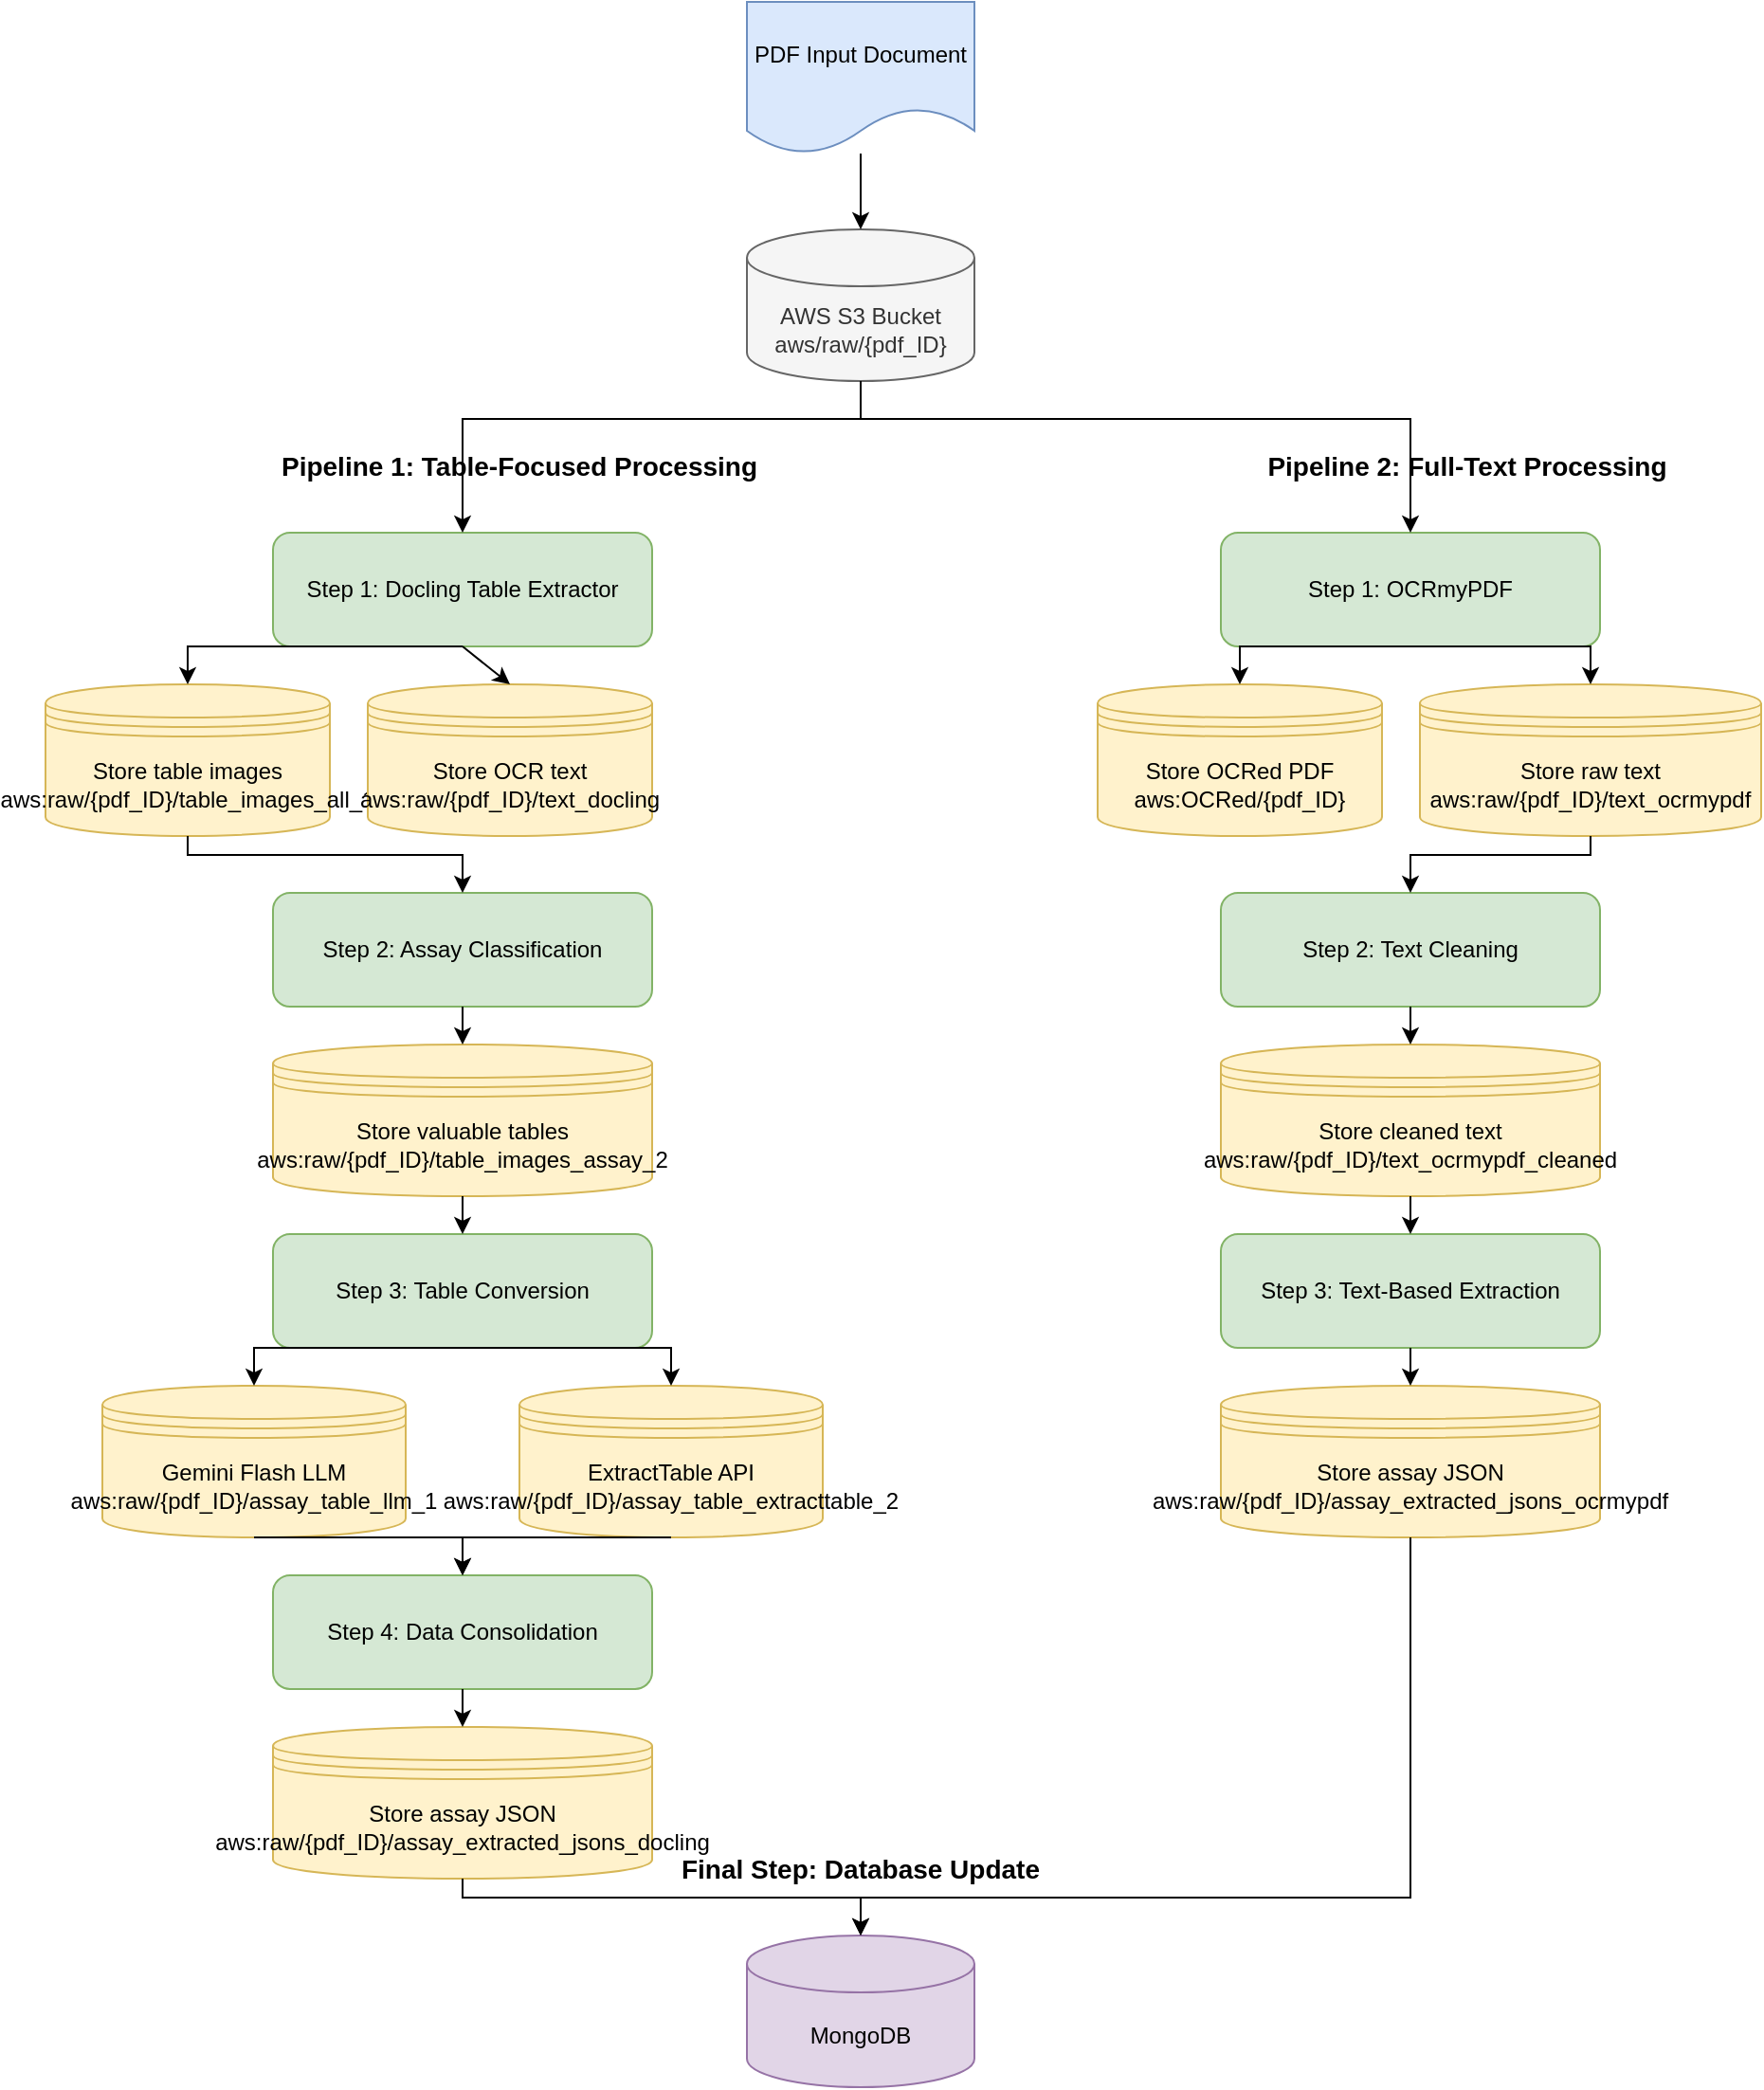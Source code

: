 <mxfile version="26.2.13">
  <diagram name="Page-1" id="o3xoMrXa8BA1_J5cKizc">
    <mxGraphModel dx="1434" dy="790" grid="1" gridSize="10" guides="1" tooltips="1" connect="1" arrows="1" fold="1" page="1" pageScale="1" pageWidth="1100" pageHeight="850" math="0" shadow="0">
      <root>
        <mxCell id="0" />
        <mxCell id="1" parent="0" />
        <mxCell id="2" value="PDF Input Document" style="shape=document;whiteSpace=wrap;html=1;boundedLbl=1;fillColor=#dae8fc;strokeColor=#6c8ebf;" vertex="1" parent="1">
          <mxGeometry x="450" y="40" width="120" height="80" as="geometry" />
        </mxCell>
        <mxCell id="3" value="AWS S3 Bucket&lt;br&gt;aws/raw/{pdf_ID}" style="shape=cylinder3;whiteSpace=wrap;html=1;boundedLbl=1;backgroundOutline=1;size=15;fillColor=#f5f5f5;fontColor=#333333;strokeColor=#666666;" vertex="1" parent="1">
          <mxGeometry x="450" y="160" width="120" height="80" as="geometry" />
        </mxCell>
        <mxCell id="4" value="" style="endArrow=classic;html=1;rounded=0;exitX=0.5;exitY=1;exitDx=0;exitDy=0;entryX=0.5;entryY=0;entryDx=0;entryDy=0;entryPerimeter=0;" edge="1" parent="1" source="2" target="3">
          <mxGeometry width="50" height="50" relative="1" as="geometry">
            <mxPoint x="530" y="440" as="sourcePoint" />
            <mxPoint x="580" y="390" as="targetPoint" />
          </mxGeometry>
        </mxCell>
        <mxCell id="5" value="Pipeline 1: Table-Focused Processing" style="text;html=1;strokeColor=none;fillColor=none;align=center;verticalAlign=middle;whiteSpace=wrap;rounded=0;fontSize=14;fontStyle=1" vertex="1" parent="1">
          <mxGeometry x="200" y="270" width="260" height="30" as="geometry" />
        </mxCell>
        <mxCell id="6" value="Pipeline 2: Full-Text Processing" style="text;html=1;strokeColor=none;fillColor=none;align=center;verticalAlign=middle;whiteSpace=wrap;rounded=0;fontSize=14;fontStyle=1" vertex="1" parent="1">
          <mxGeometry x="700" y="270" width="260" height="30" as="geometry" />
        </mxCell>
        <mxCell id="7" value="Step 1: Docling Table Extractor" style="rounded=1;whiteSpace=wrap;html=1;fillColor=#d5e8d4;strokeColor=#82b366;" vertex="1" parent="1">
          <mxGeometry x="200" y="320" width="200" height="60" as="geometry" />
        </mxCell>
        <mxCell id="8" value="Step 1: OCRmyPDF" style="rounded=1;whiteSpace=wrap;html=1;fillColor=#d5e8d4;strokeColor=#82b366;" vertex="1" parent="1">
          <mxGeometry x="700" y="320" width="200" height="60" as="geometry" />
        </mxCell>
        <mxCell id="9" value="" style="endArrow=classic;html=1;rounded=0;exitX=0.5;exitY=1;exitDx=0;exitDy=0;exitPerimeter=0;entryX=0.5;entryY=0;entryDx=0;entryDy=0;" edge="1" parent="1" source="3" target="7">
          <mxGeometry width="50" height="50" relative="1" as="geometry">
            <mxPoint x="530" y="440" as="sourcePoint" />
            <mxPoint x="580" y="390" as="targetPoint" />
            <Array as="points">
              <mxPoint x="510" y="260" />
              <mxPoint x="300" y="260" />
            </Array>
          </mxGeometry>
        </mxCell>
        <mxCell id="10" value="" style="endArrow=classic;html=1;rounded=0;exitX=0.5;exitY=1;exitDx=0;exitDy=0;exitPerimeter=0;entryX=0.5;entryY=0;entryDx=0;entryDy=0;" edge="1" parent="1" source="3" target="8">
          <mxGeometry width="50" height="50" relative="1" as="geometry">
            <mxPoint x="530" y="440" as="sourcePoint" />
            <mxPoint x="580" y="390" as="targetPoint" />
            <Array as="points">
              <mxPoint x="510" y="260" />
              <mxPoint x="800" y="260" />
            </Array>
          </mxGeometry>
        </mxCell>
        <mxCell id="11" value="Store table images&lt;br&gt;aws:raw/{pdf_ID}/table_images_all_1" style="shape=datastore;whiteSpace=wrap;html=1;fillColor=#fff2cc;strokeColor=#d6b656;" vertex="1" parent="1">
          <mxGeometry x="80" y="400" width="150" height="80" as="geometry" />
        </mxCell>
        <mxCell id="12" value="Store OCR text&lt;br&gt;aws:raw/{pdf_ID}/text_docling" style="shape=datastore;whiteSpace=wrap;html=1;fillColor=#fff2cc;strokeColor=#d6b656;" vertex="1" parent="1">
          <mxGeometry x="250" y="400" width="150" height="80" as="geometry" />
        </mxCell>
        <mxCell id="13" value="Store OCRed PDF&lt;br&gt;aws:OCRed/{pdf_ID}" style="shape=datastore;whiteSpace=wrap;html=1;fillColor=#fff2cc;strokeColor=#d6b656;" vertex="1" parent="1">
          <mxGeometry x="635" y="400" width="150" height="80" as="geometry" />
        </mxCell>
        <mxCell id="14" value="Store raw text&lt;br&gt;aws:raw/{pdf_ID}/text_ocrmypdf" style="shape=datastore;whiteSpace=wrap;html=1;fillColor=#fff2cc;strokeColor=#d6b656;" vertex="1" parent="1">
          <mxGeometry x="805" y="400" width="180" height="80" as="geometry" />
        </mxCell>
        <mxCell id="15" value="" style="endArrow=classic;html=1;rounded=0;exitX=0.5;exitY=1;exitDx=0;exitDy=0;entryX=0.5;entryY=0;entryDx=0;entryDy=0;" edge="1" parent="1" source="7" target="11">
          <mxGeometry width="50" height="50" relative="1" as="geometry">
            <mxPoint x="530" y="440" as="sourcePoint" />
            <mxPoint x="580" y="390" as="targetPoint" />
            <Array as="points">
              <mxPoint x="300" y="380" />
              <mxPoint x="155" y="380" />
            </Array>
          </mxGeometry>
        </mxCell>
        <mxCell id="16" value="" style="endArrow=classic;html=1;rounded=0;exitX=0.5;exitY=1;exitDx=0;exitDy=0;entryX=0.5;entryY=0;entryDx=0;entryDy=0;" edge="1" parent="1" source="7" target="12">
          <mxGeometry width="50" height="50" relative="1" as="geometry">
            <mxPoint x="530" y="440" as="sourcePoint" />
            <mxPoint x="580" y="390" as="targetPoint" />
          </mxGeometry>
        </mxCell>
        <mxCell id="17" value="" style="endArrow=classic;html=1;rounded=0;exitX=0.5;exitY=1;exitDx=0;exitDy=0;entryX=0.5;entryY=0;entryDx=0;entryDy=0;" edge="1" parent="1" source="8" target="13">
          <mxGeometry width="50" height="50" relative="1" as="geometry">
            <mxPoint x="530" y="440" as="sourcePoint" />
            <mxPoint x="580" y="390" as="targetPoint" />
            <Array as="points">
              <mxPoint x="800" y="380" />
              <mxPoint x="710" y="380" />
            </Array>
          </mxGeometry>
        </mxCell>
        <mxCell id="18" value="" style="endArrow=classic;html=1;rounded=0;exitX=0.5;exitY=1;exitDx=0;exitDy=0;entryX=0.5;entryY=0;entryDx=0;entryDy=0;" edge="1" parent="1" source="8" target="14">
          <mxGeometry width="50" height="50" relative="1" as="geometry">
            <mxPoint x="530" y="440" as="sourcePoint" />
            <mxPoint x="580" y="390" as="targetPoint" />
            <Array as="points">
              <mxPoint x="800" y="380" />
              <mxPoint x="895" y="380" />
            </Array>
          </mxGeometry>
        </mxCell>
        <mxCell id="19" value="Step 2: Assay Classification" style="rounded=1;whiteSpace=wrap;html=1;fillColor=#d5e8d4;strokeColor=#82b366;" vertex="1" parent="1">
          <mxGeometry x="200" y="510" width="200" height="60" as="geometry" />
        </mxCell>
        <mxCell id="20" value="Step 2: Text Cleaning" style="rounded=1;whiteSpace=wrap;html=1;fillColor=#d5e8d4;strokeColor=#82b366;" vertex="1" parent="1">
          <mxGeometry x="700" y="510" width="200" height="60" as="geometry" />
        </mxCell>
        <mxCell id="21" value="" style="endArrow=classic;html=1;rounded=0;exitX=0.5;exitY=1;exitDx=0;exitDy=0;entryX=0.5;entryY=0;entryDx=0;entryDy=0;" edge="1" parent="1" source="11" target="19">
          <mxGeometry width="50" height="50" relative="1" as="geometry">
            <mxPoint x="530" y="440" as="sourcePoint" />
            <mxPoint x="580" y="390" as="targetPoint" />
            <Array as="points">
              <mxPoint x="155" y="490" />
              <mxPoint x="300" y="490" />
            </Array>
          </mxGeometry>
        </mxCell>
        <mxCell id="22" value="" style="endArrow=classic;html=1;rounded=0;exitX=0.5;exitY=1;exitDx=0;exitDy=0;entryX=0.5;entryY=0;entryDx=0;entryDy=0;" edge="1" parent="1" source="14" target="20">
          <mxGeometry width="50" height="50" relative="1" as="geometry">
            <mxPoint x="530" y="440" as="sourcePoint" />
            <mxPoint x="580" y="390" as="targetPoint" />
            <Array as="points">
              <mxPoint x="895" y="490" />
              <mxPoint x="800" y="490" />
            </Array>
          </mxGeometry>
        </mxCell>
        <mxCell id="23" value="Store valuable tables&lt;br&gt;aws:raw/{pdf_ID}/table_images_assay_2" style="shape=datastore;whiteSpace=wrap;html=1;fillColor=#fff2cc;strokeColor=#d6b656;" vertex="1" parent="1">
          <mxGeometry x="200" y="590" width="200" height="80" as="geometry" />
        </mxCell>
        <mxCell id="24" value="Store cleaned text&lt;br&gt;aws:raw/{pdf_ID}/text_ocrmypdf_cleaned" style="shape=datastore;whiteSpace=wrap;html=1;fillColor=#fff2cc;strokeColor=#d6b656;" vertex="1" parent="1">
          <mxGeometry x="700" y="590" width="200" height="80" as="geometry" />
        </mxCell>
        <mxCell id="25" value="" style="endArrow=classic;html=1;rounded=0;exitX=0.5;exitY=1;exitDx=0;exitDy=0;entryX=0.5;entryY=0;entryDx=0;entryDy=0;" edge="1" parent="1" source="19" target="23">
          <mxGeometry width="50" height="50" relative="1" as="geometry">
            <mxPoint x="530" y="540" as="sourcePoint" />
            <mxPoint x="580" y="490" as="targetPoint" />
          </mxGeometry>
        </mxCell>
        <mxCell id="26" value="" style="endArrow=classic;html=1;rounded=0;exitX=0.5;exitY=1;exitDx=0;exitDy=0;entryX=0.5;entryY=0;entryDx=0;entryDy=0;" edge="1" parent="1" source="20" target="24">
          <mxGeometry width="50" height="50" relative="1" as="geometry">
            <mxPoint x="530" y="540" as="sourcePoint" />
            <mxPoint x="580" y="490" as="targetPoint" />
          </mxGeometry>
        </mxCell>
        <mxCell id="27" value="Step 3: Table Conversion" style="rounded=1;whiteSpace=wrap;html=1;fillColor=#d5e8d4;strokeColor=#82b366;" vertex="1" parent="1">
          <mxGeometry x="200" y="690" width="200" height="60" as="geometry" />
        </mxCell>
        <mxCell id="28" value="Step 3: Text-Based Extraction" style="rounded=1;whiteSpace=wrap;html=1;fillColor=#d5e8d4;strokeColor=#82b366;" vertex="1" parent="1">
          <mxGeometry x="700" y="690" width="200" height="60" as="geometry" />
        </mxCell>
        <mxCell id="29" value="" style="endArrow=classic;html=1;rounded=0;exitX=0.5;exitY=1;exitDx=0;exitDy=0;entryX=0.5;entryY=0;entryDx=0;entryDy=0;" edge="1" parent="1" source="23" target="27">
          <mxGeometry width="50" height="50" relative="1" as="geometry">
            <mxPoint x="530" y="640" as="sourcePoint" />
            <mxPoint x="580" y="590" as="targetPoint" />
          </mxGeometry>
        </mxCell>
        <mxCell id="30" value="" style="endArrow=classic;html=1;rounded=0;exitX=0.5;exitY=1;exitDx=0;exitDy=0;entryX=0.5;entryY=0;entryDx=0;entryDy=0;" edge="1" parent="1" source="24" target="28">
          <mxGeometry width="50" height="50" relative="1" as="geometry">
            <mxPoint x="530" y="640" as="sourcePoint" />
            <mxPoint x="580" y="590" as="targetPoint" />
          </mxGeometry>
        </mxCell>
        <mxCell id="31" value="Gemini Flash LLM&lt;br&gt;aws:raw/{pdf_ID}/assay_table_llm_1" style="shape=datastore;whiteSpace=wrap;html=1;fillColor=#fff2cc;strokeColor=#d6b656;" vertex="1" parent="1">
          <mxGeometry x="110" y="770" width="160" height="80" as="geometry" />
        </mxCell>
        <mxCell id="32" value="ExtractTable API&lt;br&gt;aws:raw/{pdf_ID}/assay_table_extracttable_2" style="shape=datastore;whiteSpace=wrap;html=1;fillColor=#fff2cc;strokeColor=#d6b656;" vertex="1" parent="1">
          <mxGeometry x="330" y="770" width="160" height="80" as="geometry" />
        </mxCell>
        <mxCell id="33" value="Store assay JSON&lt;br&gt;aws:raw/{pdf_ID}/assay_extracted_jsons_ocrmypdf" style="shape=datastore;whiteSpace=wrap;html=1;fillColor=#fff2cc;strokeColor=#d6b656;" vertex="1" parent="1">
          <mxGeometry x="700" y="770" width="200" height="80" as="geometry" />
        </mxCell>
        <mxCell id="34" value="" style="endArrow=classic;html=1;rounded=0;exitX=0.5;exitY=1;exitDx=0;exitDy=0;entryX=0.5;entryY=0;entryDx=0;entryDy=0;" edge="1" parent="1" source="27" target="31">
          <mxGeometry width="50" height="50" relative="1" as="geometry">
            <mxPoint x="530" y="640" as="sourcePoint" />
            <mxPoint x="580" y="590" as="targetPoint" />
            <Array as="points">
              <mxPoint x="300" y="750" />
              <mxPoint x="190" y="750" />
            </Array>
          </mxGeometry>
        </mxCell>
        <mxCell id="35" value="" style="endArrow=classic;html=1;rounded=0;exitX=0.5;exitY=1;exitDx=0;exitDy=0;entryX=0.5;entryY=0;entryDx=0;entryDy=0;" edge="1" parent="1" source="27" target="32">
          <mxGeometry width="50" height="50" relative="1" as="geometry">
            <mxPoint x="530" y="640" as="sourcePoint" />
            <mxPoint x="580" y="590" as="targetPoint" />
            <Array as="points">
              <mxPoint x="300" y="750" />
              <mxPoint x="410" y="750" />
            </Array>
          </mxGeometry>
        </mxCell>
        <mxCell id="36" value="" style="endArrow=classic;html=1;rounded=0;exitX=0.5;exitY=1;exitDx=0;exitDy=0;entryX=0.5;entryY=0;entryDx=0;entryDy=0;" edge="1" parent="1" source="28" target="33">
          <mxGeometry width="50" height="50" relative="1" as="geometry">
            <mxPoint x="530" y="640" as="sourcePoint" />
            <mxPoint x="580" y="590" as="targetPoint" />
          </mxGeometry>
        </mxCell>
        <mxCell id="37" value="Step 4: Data Consolidation" style="rounded=1;whiteSpace=wrap;html=1;fillColor=#d5e8d4;strokeColor=#82b366;" vertex="1" parent="1">
          <mxGeometry x="200" y="870" width="200" height="60" as="geometry" />
        </mxCell>
        <mxCell id="38" value="" style="endArrow=classic;html=1;rounded=0;exitX=0.5;exitY=1;exitDx=0;exitDy=0;entryX=0.5;entryY=0;entryDx=0;entryDy=0;" edge="1" parent="1" source="31" target="37">
          <mxGeometry width="50" height="50" relative="1" as="geometry">
            <mxPoint x="530" y="740" as="sourcePoint" />
            <mxPoint x="580" y="690" as="targetPoint" />
            <Array as="points">
              <mxPoint x="190" y="850" />
              <mxPoint x="300" y="850" />
            </Array>
          </mxGeometry>
        </mxCell>
        <mxCell id="39" value="" style="endArrow=classic;html=1;rounded=0;exitX=0.5;exitY=1;exitDx=0;exitDy=0;entryX=0.5;entryY=0;entryDx=0;entryDy=0;" edge="1" parent="1" source="32" target="37">
          <mxGeometry width="50" height="50" relative="1" as="geometry">
            <mxPoint x="530" y="740" as="sourcePoint" />
            <mxPoint x="580" y="690" as="targetPoint" />
            <Array as="points">
              <mxPoint x="410" y="850" />
              <mxPoint x="300" y="850" />
            </Array>
          </mxGeometry>
        </mxCell>
        <mxCell id="40" value="Store assay JSON&lt;br&gt;aws:raw/{pdf_ID}/assay_extracted_jsons_docling" style="shape=datastore;whiteSpace=wrap;html=1;fillColor=#fff2cc;strokeColor=#d6b656;" vertex="1" parent="1">
          <mxGeometry x="200" y="950" width="200" height="80" as="geometry" />
        </mxCell>
        <mxCell id="41" value="" style="endArrow=classic;html=1;rounded=0;exitX=0.5;exitY=1;exitDx=0;exitDy=0;entryX=0.5;entryY=0;entryDx=0;entryDy=0;" edge="1" parent="1" source="37" target="40">
          <mxGeometry width="50" height="50" relative="1" as="geometry">
            <mxPoint x="530" y="840" as="sourcePoint" />
            <mxPoint x="580" y="790" as="targetPoint" />
          </mxGeometry>
        </mxCell>
        <mxCell id="42" value="MongoDB" style="shape=cylinder3;whiteSpace=wrap;html=1;boundedLbl=1;backgroundOutline=1;size=15;fillColor=#e1d5e7;strokeColor=#9673a6;" vertex="1" parent="1">
          <mxGeometry x="450" y="1060" width="120" height="80" as="geometry" />
        </mxCell>
        <mxCell id="43" value="" style="endArrow=classic;html=1;rounded=0;exitX=0.5;exitY=1;exitDx=0;exitDy=0;entryX=0.5;entryY=0;entryDx=0;entryDy=0;entryPerimeter=0;" edge="1" parent="1" source="40" target="42">
          <mxGeometry width="50" height="50" relative="1" as="geometry">
            <mxPoint x="530" y="940" as="sourcePoint" />
            <mxPoint x="580" y="890" as="targetPoint" />
            <Array as="points">
              <mxPoint x="300" y="1040" />
              <mxPoint x="510" y="1040" />
            </Array>
          </mxGeometry>
        </mxCell>
        <mxCell id="44" value="" style="endArrow=classic;html=1;rounded=0;exitX=0.5;exitY=1;exitDx=0;exitDy=0;entryX=0.5;entryY=0;entryDx=0;entryDy=0;entryPerimeter=0;" edge="1" parent="1" source="33" target="42">
          <mxGeometry width="50" height="50" relative="1" as="geometry">
            <mxPoint x="530" y="940" as="sourcePoint" />
            <mxPoint x="580" y="890" as="targetPoint" />
            <Array as="points">
              <mxPoint x="800" y="1040" />
              <mxPoint x="510" y="1040" />
            </Array>
          </mxGeometry>
        </mxCell>
        <mxCell id="45" value="Final Step: Database Update" style="text;html=1;strokeColor=none;fillColor=none;align=center;verticalAlign=middle;whiteSpace=wrap;rounded=0;fontSize=14;fontStyle=1" vertex="1" parent="1">
          <mxGeometry x="380" y="1010" width="260" height="30" as="geometry" />
        </mxCell>
      </root>
    </mxGraphModel>
  </diagram>
</mxfile>
